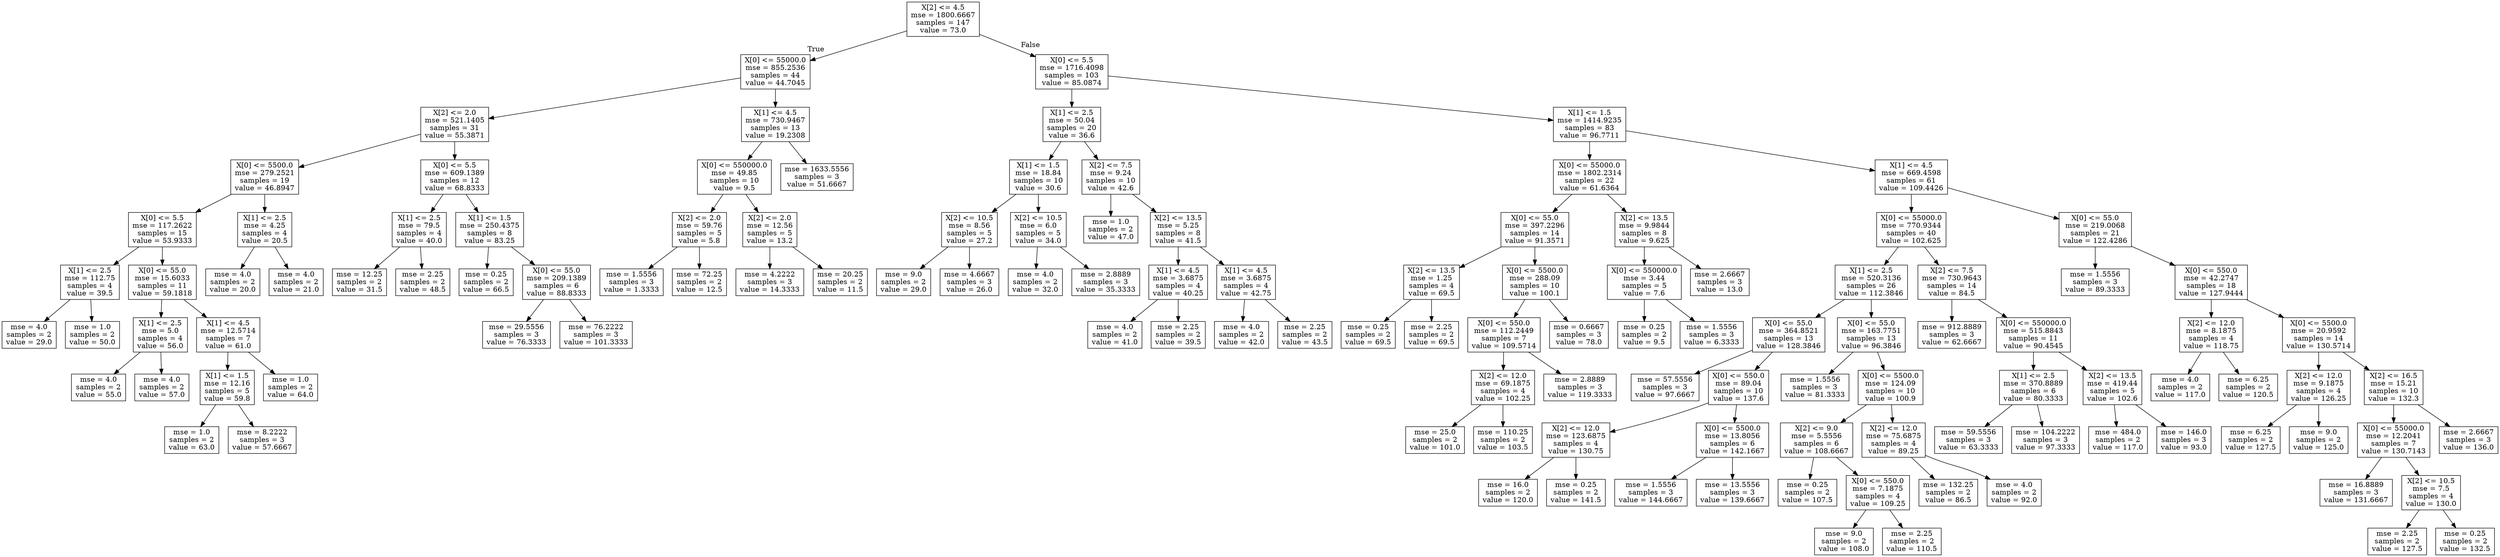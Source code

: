 digraph Tree {
node [shape=box] ;
0 [label="X[2] <= 4.5\nmse = 1800.6667\nsamples = 147\nvalue = 73.0"] ;
1 [label="X[0] <= 55000.0\nmse = 855.2536\nsamples = 44\nvalue = 44.7045"] ;
0 -> 1 [labeldistance=2.5, labelangle=45, headlabel="True"] ;
2 [label="X[2] <= 2.0\nmse = 521.1405\nsamples = 31\nvalue = 55.3871"] ;
1 -> 2 ;
3 [label="X[0] <= 5500.0\nmse = 279.2521\nsamples = 19\nvalue = 46.8947"] ;
2 -> 3 ;
4 [label="X[0] <= 5.5\nmse = 117.2622\nsamples = 15\nvalue = 53.9333"] ;
3 -> 4 ;
5 [label="X[1] <= 2.5\nmse = 112.75\nsamples = 4\nvalue = 39.5"] ;
4 -> 5 ;
6 [label="mse = 4.0\nsamples = 2\nvalue = 29.0"] ;
5 -> 6 ;
7 [label="mse = 1.0\nsamples = 2\nvalue = 50.0"] ;
5 -> 7 ;
8 [label="X[0] <= 55.0\nmse = 15.6033\nsamples = 11\nvalue = 59.1818"] ;
4 -> 8 ;
9 [label="X[1] <= 2.5\nmse = 5.0\nsamples = 4\nvalue = 56.0"] ;
8 -> 9 ;
10 [label="mse = 4.0\nsamples = 2\nvalue = 55.0"] ;
9 -> 10 ;
11 [label="mse = 4.0\nsamples = 2\nvalue = 57.0"] ;
9 -> 11 ;
12 [label="X[1] <= 4.5\nmse = 12.5714\nsamples = 7\nvalue = 61.0"] ;
8 -> 12 ;
13 [label="X[1] <= 1.5\nmse = 12.16\nsamples = 5\nvalue = 59.8"] ;
12 -> 13 ;
14 [label="mse = 1.0\nsamples = 2\nvalue = 63.0"] ;
13 -> 14 ;
15 [label="mse = 8.2222\nsamples = 3\nvalue = 57.6667"] ;
13 -> 15 ;
16 [label="mse = 1.0\nsamples = 2\nvalue = 64.0"] ;
12 -> 16 ;
17 [label="X[1] <= 2.5\nmse = 4.25\nsamples = 4\nvalue = 20.5"] ;
3 -> 17 ;
18 [label="mse = 4.0\nsamples = 2\nvalue = 20.0"] ;
17 -> 18 ;
19 [label="mse = 4.0\nsamples = 2\nvalue = 21.0"] ;
17 -> 19 ;
20 [label="X[0] <= 5.5\nmse = 609.1389\nsamples = 12\nvalue = 68.8333"] ;
2 -> 20 ;
21 [label="X[1] <= 2.5\nmse = 79.5\nsamples = 4\nvalue = 40.0"] ;
20 -> 21 ;
22 [label="mse = 12.25\nsamples = 2\nvalue = 31.5"] ;
21 -> 22 ;
23 [label="mse = 2.25\nsamples = 2\nvalue = 48.5"] ;
21 -> 23 ;
24 [label="X[1] <= 1.5\nmse = 250.4375\nsamples = 8\nvalue = 83.25"] ;
20 -> 24 ;
25 [label="mse = 0.25\nsamples = 2\nvalue = 66.5"] ;
24 -> 25 ;
26 [label="X[0] <= 55.0\nmse = 209.1389\nsamples = 6\nvalue = 88.8333"] ;
24 -> 26 ;
27 [label="mse = 29.5556\nsamples = 3\nvalue = 76.3333"] ;
26 -> 27 ;
28 [label="mse = 76.2222\nsamples = 3\nvalue = 101.3333"] ;
26 -> 28 ;
29 [label="X[1] <= 4.5\nmse = 730.9467\nsamples = 13\nvalue = 19.2308"] ;
1 -> 29 ;
30 [label="X[0] <= 550000.0\nmse = 49.85\nsamples = 10\nvalue = 9.5"] ;
29 -> 30 ;
31 [label="X[2] <= 2.0\nmse = 59.76\nsamples = 5\nvalue = 5.8"] ;
30 -> 31 ;
32 [label="mse = 1.5556\nsamples = 3\nvalue = 1.3333"] ;
31 -> 32 ;
33 [label="mse = 72.25\nsamples = 2\nvalue = 12.5"] ;
31 -> 33 ;
34 [label="X[2] <= 2.0\nmse = 12.56\nsamples = 5\nvalue = 13.2"] ;
30 -> 34 ;
35 [label="mse = 4.2222\nsamples = 3\nvalue = 14.3333"] ;
34 -> 35 ;
36 [label="mse = 20.25\nsamples = 2\nvalue = 11.5"] ;
34 -> 36 ;
37 [label="mse = 1633.5556\nsamples = 3\nvalue = 51.6667"] ;
29 -> 37 ;
38 [label="X[0] <= 5.5\nmse = 1716.4098\nsamples = 103\nvalue = 85.0874"] ;
0 -> 38 [labeldistance=2.5, labelangle=-45, headlabel="False"] ;
39 [label="X[1] <= 2.5\nmse = 50.04\nsamples = 20\nvalue = 36.6"] ;
38 -> 39 ;
40 [label="X[1] <= 1.5\nmse = 18.84\nsamples = 10\nvalue = 30.6"] ;
39 -> 40 ;
41 [label="X[2] <= 10.5\nmse = 8.56\nsamples = 5\nvalue = 27.2"] ;
40 -> 41 ;
42 [label="mse = 9.0\nsamples = 2\nvalue = 29.0"] ;
41 -> 42 ;
43 [label="mse = 4.6667\nsamples = 3\nvalue = 26.0"] ;
41 -> 43 ;
44 [label="X[2] <= 10.5\nmse = 6.0\nsamples = 5\nvalue = 34.0"] ;
40 -> 44 ;
45 [label="mse = 4.0\nsamples = 2\nvalue = 32.0"] ;
44 -> 45 ;
46 [label="mse = 2.8889\nsamples = 3\nvalue = 35.3333"] ;
44 -> 46 ;
47 [label="X[2] <= 7.5\nmse = 9.24\nsamples = 10\nvalue = 42.6"] ;
39 -> 47 ;
48 [label="mse = 1.0\nsamples = 2\nvalue = 47.0"] ;
47 -> 48 ;
49 [label="X[2] <= 13.5\nmse = 5.25\nsamples = 8\nvalue = 41.5"] ;
47 -> 49 ;
50 [label="X[1] <= 4.5\nmse = 3.6875\nsamples = 4\nvalue = 40.25"] ;
49 -> 50 ;
51 [label="mse = 4.0\nsamples = 2\nvalue = 41.0"] ;
50 -> 51 ;
52 [label="mse = 2.25\nsamples = 2\nvalue = 39.5"] ;
50 -> 52 ;
53 [label="X[1] <= 4.5\nmse = 3.6875\nsamples = 4\nvalue = 42.75"] ;
49 -> 53 ;
54 [label="mse = 4.0\nsamples = 2\nvalue = 42.0"] ;
53 -> 54 ;
55 [label="mse = 2.25\nsamples = 2\nvalue = 43.5"] ;
53 -> 55 ;
56 [label="X[1] <= 1.5\nmse = 1414.9235\nsamples = 83\nvalue = 96.7711"] ;
38 -> 56 ;
57 [label="X[0] <= 55000.0\nmse = 1802.2314\nsamples = 22\nvalue = 61.6364"] ;
56 -> 57 ;
58 [label="X[0] <= 55.0\nmse = 397.2296\nsamples = 14\nvalue = 91.3571"] ;
57 -> 58 ;
59 [label="X[2] <= 13.5\nmse = 1.25\nsamples = 4\nvalue = 69.5"] ;
58 -> 59 ;
60 [label="mse = 0.25\nsamples = 2\nvalue = 69.5"] ;
59 -> 60 ;
61 [label="mse = 2.25\nsamples = 2\nvalue = 69.5"] ;
59 -> 61 ;
62 [label="X[0] <= 5500.0\nmse = 288.09\nsamples = 10\nvalue = 100.1"] ;
58 -> 62 ;
63 [label="X[0] <= 550.0\nmse = 112.2449\nsamples = 7\nvalue = 109.5714"] ;
62 -> 63 ;
64 [label="X[2] <= 12.0\nmse = 69.1875\nsamples = 4\nvalue = 102.25"] ;
63 -> 64 ;
65 [label="mse = 25.0\nsamples = 2\nvalue = 101.0"] ;
64 -> 65 ;
66 [label="mse = 110.25\nsamples = 2\nvalue = 103.5"] ;
64 -> 66 ;
67 [label="mse = 2.8889\nsamples = 3\nvalue = 119.3333"] ;
63 -> 67 ;
68 [label="mse = 0.6667\nsamples = 3\nvalue = 78.0"] ;
62 -> 68 ;
69 [label="X[2] <= 13.5\nmse = 9.9844\nsamples = 8\nvalue = 9.625"] ;
57 -> 69 ;
70 [label="X[0] <= 550000.0\nmse = 3.44\nsamples = 5\nvalue = 7.6"] ;
69 -> 70 ;
71 [label="mse = 0.25\nsamples = 2\nvalue = 9.5"] ;
70 -> 71 ;
72 [label="mse = 1.5556\nsamples = 3\nvalue = 6.3333"] ;
70 -> 72 ;
73 [label="mse = 2.6667\nsamples = 3\nvalue = 13.0"] ;
69 -> 73 ;
74 [label="X[1] <= 4.5\nmse = 669.4598\nsamples = 61\nvalue = 109.4426"] ;
56 -> 74 ;
75 [label="X[0] <= 55000.0\nmse = 770.9344\nsamples = 40\nvalue = 102.625"] ;
74 -> 75 ;
76 [label="X[1] <= 2.5\nmse = 520.3136\nsamples = 26\nvalue = 112.3846"] ;
75 -> 76 ;
77 [label="X[0] <= 55.0\nmse = 364.8521\nsamples = 13\nvalue = 128.3846"] ;
76 -> 77 ;
78 [label="mse = 57.5556\nsamples = 3\nvalue = 97.6667"] ;
77 -> 78 ;
79 [label="X[0] <= 550.0\nmse = 89.04\nsamples = 10\nvalue = 137.6"] ;
77 -> 79 ;
80 [label="X[2] <= 12.0\nmse = 123.6875\nsamples = 4\nvalue = 130.75"] ;
79 -> 80 ;
81 [label="mse = 16.0\nsamples = 2\nvalue = 120.0"] ;
80 -> 81 ;
82 [label="mse = 0.25\nsamples = 2\nvalue = 141.5"] ;
80 -> 82 ;
83 [label="X[0] <= 5500.0\nmse = 13.8056\nsamples = 6\nvalue = 142.1667"] ;
79 -> 83 ;
84 [label="mse = 1.5556\nsamples = 3\nvalue = 144.6667"] ;
83 -> 84 ;
85 [label="mse = 13.5556\nsamples = 3\nvalue = 139.6667"] ;
83 -> 85 ;
86 [label="X[0] <= 55.0\nmse = 163.7751\nsamples = 13\nvalue = 96.3846"] ;
76 -> 86 ;
87 [label="mse = 1.5556\nsamples = 3\nvalue = 81.3333"] ;
86 -> 87 ;
88 [label="X[0] <= 5500.0\nmse = 124.09\nsamples = 10\nvalue = 100.9"] ;
86 -> 88 ;
89 [label="X[2] <= 9.0\nmse = 5.5556\nsamples = 6\nvalue = 108.6667"] ;
88 -> 89 ;
90 [label="mse = 0.25\nsamples = 2\nvalue = 107.5"] ;
89 -> 90 ;
91 [label="X[0] <= 550.0\nmse = 7.1875\nsamples = 4\nvalue = 109.25"] ;
89 -> 91 ;
92 [label="mse = 9.0\nsamples = 2\nvalue = 108.0"] ;
91 -> 92 ;
93 [label="mse = 2.25\nsamples = 2\nvalue = 110.5"] ;
91 -> 93 ;
94 [label="X[2] <= 12.0\nmse = 75.6875\nsamples = 4\nvalue = 89.25"] ;
88 -> 94 ;
95 [label="mse = 132.25\nsamples = 2\nvalue = 86.5"] ;
94 -> 95 ;
96 [label="mse = 4.0\nsamples = 2\nvalue = 92.0"] ;
94 -> 96 ;
97 [label="X[2] <= 7.5\nmse = 730.9643\nsamples = 14\nvalue = 84.5"] ;
75 -> 97 ;
98 [label="mse = 912.8889\nsamples = 3\nvalue = 62.6667"] ;
97 -> 98 ;
99 [label="X[0] <= 550000.0\nmse = 515.8843\nsamples = 11\nvalue = 90.4545"] ;
97 -> 99 ;
100 [label="X[1] <= 2.5\nmse = 370.8889\nsamples = 6\nvalue = 80.3333"] ;
99 -> 100 ;
101 [label="mse = 59.5556\nsamples = 3\nvalue = 63.3333"] ;
100 -> 101 ;
102 [label="mse = 104.2222\nsamples = 3\nvalue = 97.3333"] ;
100 -> 102 ;
103 [label="X[2] <= 13.5\nmse = 419.44\nsamples = 5\nvalue = 102.6"] ;
99 -> 103 ;
104 [label="mse = 484.0\nsamples = 2\nvalue = 117.0"] ;
103 -> 104 ;
105 [label="mse = 146.0\nsamples = 3\nvalue = 93.0"] ;
103 -> 105 ;
106 [label="X[0] <= 55.0\nmse = 219.0068\nsamples = 21\nvalue = 122.4286"] ;
74 -> 106 ;
107 [label="mse = 1.5556\nsamples = 3\nvalue = 89.3333"] ;
106 -> 107 ;
108 [label="X[0] <= 550.0\nmse = 42.2747\nsamples = 18\nvalue = 127.9444"] ;
106 -> 108 ;
109 [label="X[2] <= 12.0\nmse = 8.1875\nsamples = 4\nvalue = 118.75"] ;
108 -> 109 ;
110 [label="mse = 4.0\nsamples = 2\nvalue = 117.0"] ;
109 -> 110 ;
111 [label="mse = 6.25\nsamples = 2\nvalue = 120.5"] ;
109 -> 111 ;
112 [label="X[0] <= 5500.0\nmse = 20.9592\nsamples = 14\nvalue = 130.5714"] ;
108 -> 112 ;
113 [label="X[2] <= 12.0\nmse = 9.1875\nsamples = 4\nvalue = 126.25"] ;
112 -> 113 ;
114 [label="mse = 6.25\nsamples = 2\nvalue = 127.5"] ;
113 -> 114 ;
115 [label="mse = 9.0\nsamples = 2\nvalue = 125.0"] ;
113 -> 115 ;
116 [label="X[2] <= 16.5\nmse = 15.21\nsamples = 10\nvalue = 132.3"] ;
112 -> 116 ;
117 [label="X[0] <= 55000.0\nmse = 12.2041\nsamples = 7\nvalue = 130.7143"] ;
116 -> 117 ;
118 [label="mse = 16.8889\nsamples = 3\nvalue = 131.6667"] ;
117 -> 118 ;
119 [label="X[2] <= 10.5\nmse = 7.5\nsamples = 4\nvalue = 130.0"] ;
117 -> 119 ;
120 [label="mse = 2.25\nsamples = 2\nvalue = 127.5"] ;
119 -> 120 ;
121 [label="mse = 0.25\nsamples = 2\nvalue = 132.5"] ;
119 -> 121 ;
122 [label="mse = 2.6667\nsamples = 3\nvalue = 136.0"] ;
116 -> 122 ;
}